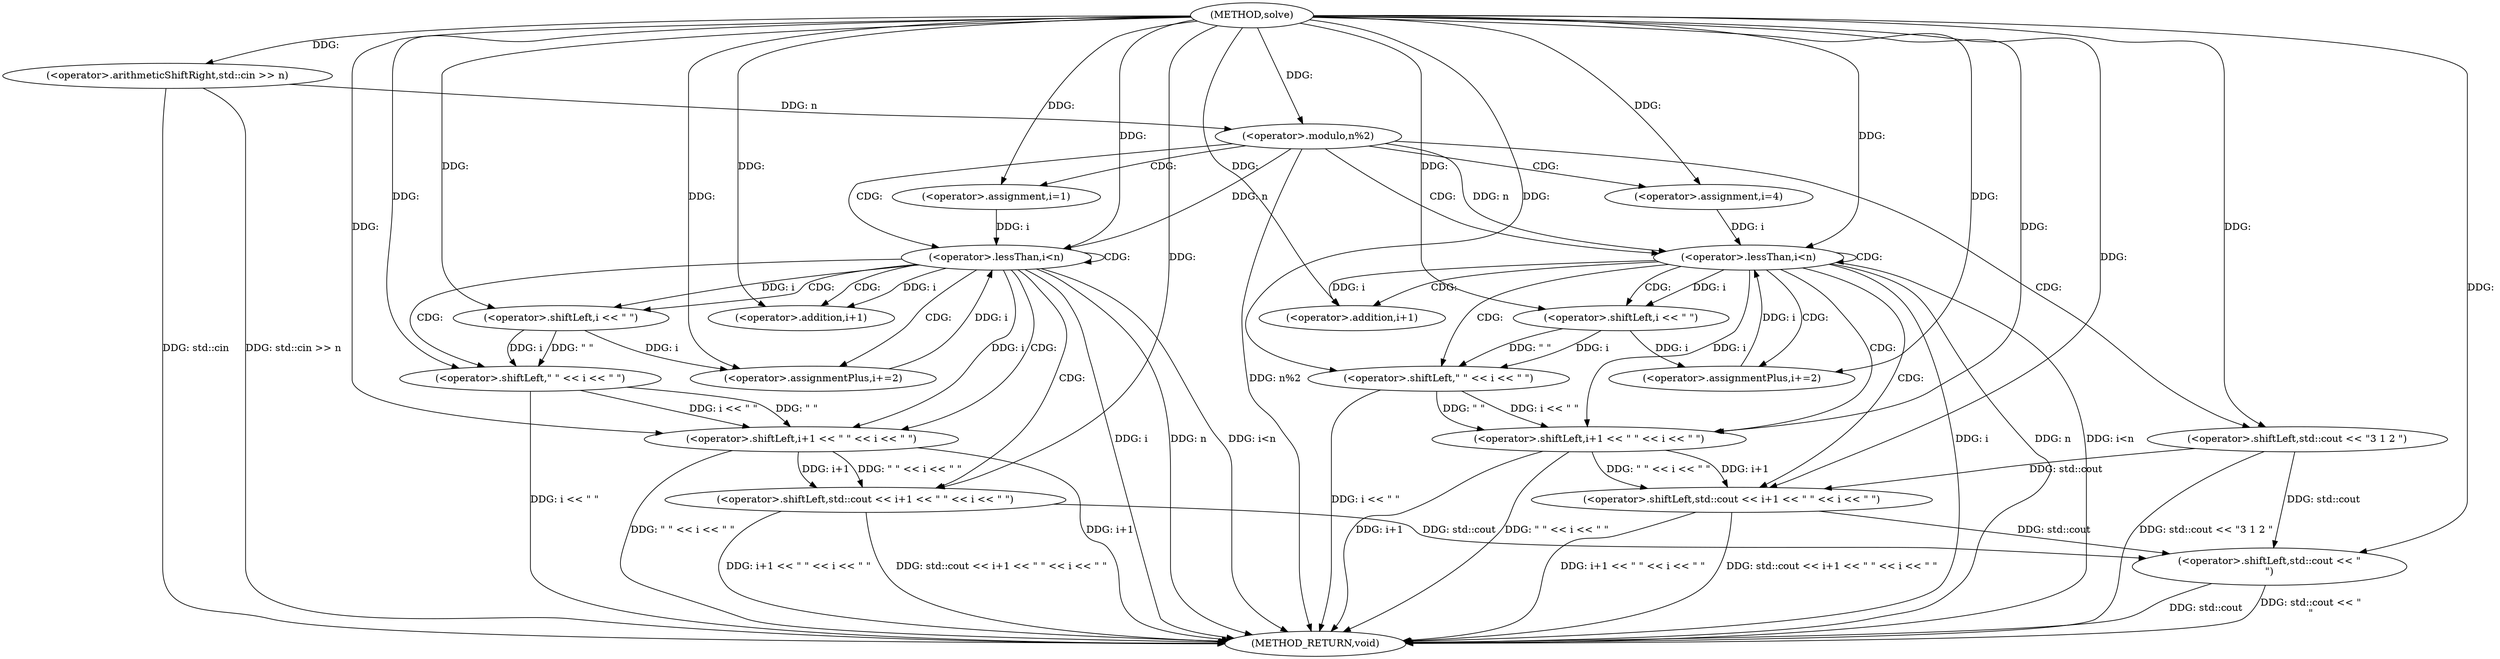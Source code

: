 digraph "solve" {  
"1000101" [label = "(METHOD,solve)" ]
"1000166" [label = "(METHOD_RETURN,void)" ]
"1000104" [label = "(<operator>.arithmeticShiftRight,std::cin >> n)" ]
"1000163" [label = "(<operator>.shiftLeft,std::cout << \"\n\")" ]
"1000108" [label = "(<operator>.modulo,n%2)" ]
"1000112" [label = "(<operator>.shiftLeft,std::cout << \"3 1 2 \")" ]
"1000117" [label = "(<operator>.assignment,i=4)" ]
"1000120" [label = "(<operator>.lessThan,i<n)" ]
"1000123" [label = "(<operator>.assignmentPlus,i+=2)" ]
"1000127" [label = "(<operator>.shiftLeft,std::cout << i+1 << \" \" << i << \" \")" ]
"1000142" [label = "(<operator>.assignment,i=1)" ]
"1000145" [label = "(<operator>.lessThan,i<n)" ]
"1000148" [label = "(<operator>.assignmentPlus,i+=2)" ]
"1000152" [label = "(<operator>.shiftLeft,std::cout << i+1 << \" \" << i << \" \")" ]
"1000129" [label = "(<operator>.shiftLeft,i+1 << \" \" << i << \" \")" ]
"1000130" [label = "(<operator>.addition,i+1)" ]
"1000133" [label = "(<operator>.shiftLeft,\" \" << i << \" \")" ]
"1000154" [label = "(<operator>.shiftLeft,i+1 << \" \" << i << \" \")" ]
"1000135" [label = "(<operator>.shiftLeft,i << \" \")" ]
"1000155" [label = "(<operator>.addition,i+1)" ]
"1000158" [label = "(<operator>.shiftLeft,\" \" << i << \" \")" ]
"1000160" [label = "(<operator>.shiftLeft,i << \" \")" ]
  "1000104" -> "1000166"  [ label = "DDG: std::cin >> n"] 
  "1000108" -> "1000166"  [ label = "DDG: n%2"] 
  "1000145" -> "1000166"  [ label = "DDG: i"] 
  "1000145" -> "1000166"  [ label = "DDG: n"] 
  "1000145" -> "1000166"  [ label = "DDG: i<n"] 
  "1000154" -> "1000166"  [ label = "DDG: i+1"] 
  "1000158" -> "1000166"  [ label = "DDG: i << \" \""] 
  "1000154" -> "1000166"  [ label = "DDG: \" \" << i << \" \""] 
  "1000152" -> "1000166"  [ label = "DDG: i+1 << \" \" << i << \" \""] 
  "1000152" -> "1000166"  [ label = "DDG: std::cout << i+1 << \" \" << i << \" \""] 
  "1000112" -> "1000166"  [ label = "DDG: std::cout << \"3 1 2 \""] 
  "1000120" -> "1000166"  [ label = "DDG: i"] 
  "1000120" -> "1000166"  [ label = "DDG: n"] 
  "1000120" -> "1000166"  [ label = "DDG: i<n"] 
  "1000163" -> "1000166"  [ label = "DDG: std::cout"] 
  "1000163" -> "1000166"  [ label = "DDG: std::cout << \"\n\""] 
  "1000129" -> "1000166"  [ label = "DDG: i+1"] 
  "1000133" -> "1000166"  [ label = "DDG: i << \" \""] 
  "1000129" -> "1000166"  [ label = "DDG: \" \" << i << \" \""] 
  "1000127" -> "1000166"  [ label = "DDG: i+1 << \" \" << i << \" \""] 
  "1000127" -> "1000166"  [ label = "DDG: std::cout << i+1 << \" \" << i << \" \""] 
  "1000104" -> "1000166"  [ label = "DDG: std::cin"] 
  "1000101" -> "1000104"  [ label = "DDG: "] 
  "1000152" -> "1000163"  [ label = "DDG: std::cout"] 
  "1000112" -> "1000163"  [ label = "DDG: std::cout"] 
  "1000127" -> "1000163"  [ label = "DDG: std::cout"] 
  "1000101" -> "1000163"  [ label = "DDG: "] 
  "1000104" -> "1000108"  [ label = "DDG: n"] 
  "1000101" -> "1000108"  [ label = "DDG: "] 
  "1000101" -> "1000112"  [ label = "DDG: "] 
  "1000101" -> "1000117"  [ label = "DDG: "] 
  "1000101" -> "1000123"  [ label = "DDG: "] 
  "1000117" -> "1000120"  [ label = "DDG: i"] 
  "1000123" -> "1000120"  [ label = "DDG: i"] 
  "1000101" -> "1000120"  [ label = "DDG: "] 
  "1000108" -> "1000120"  [ label = "DDG: n"] 
  "1000135" -> "1000123"  [ label = "DDG: i"] 
  "1000101" -> "1000142"  [ label = "DDG: "] 
  "1000101" -> "1000148"  [ label = "DDG: "] 
  "1000112" -> "1000127"  [ label = "DDG: std::cout"] 
  "1000101" -> "1000127"  [ label = "DDG: "] 
  "1000129" -> "1000127"  [ label = "DDG: \" \" << i << \" \""] 
  "1000129" -> "1000127"  [ label = "DDG: i+1"] 
  "1000142" -> "1000145"  [ label = "DDG: i"] 
  "1000148" -> "1000145"  [ label = "DDG: i"] 
  "1000101" -> "1000145"  [ label = "DDG: "] 
  "1000108" -> "1000145"  [ label = "DDG: n"] 
  "1000160" -> "1000148"  [ label = "DDG: i"] 
  "1000101" -> "1000129"  [ label = "DDG: "] 
  "1000120" -> "1000129"  [ label = "DDG: i"] 
  "1000133" -> "1000129"  [ label = "DDG: i << \" \""] 
  "1000133" -> "1000129"  [ label = "DDG: \" \""] 
  "1000101" -> "1000152"  [ label = "DDG: "] 
  "1000154" -> "1000152"  [ label = "DDG: i+1"] 
  "1000154" -> "1000152"  [ label = "DDG: \" \" << i << \" \""] 
  "1000120" -> "1000130"  [ label = "DDG: i"] 
  "1000101" -> "1000130"  [ label = "DDG: "] 
  "1000101" -> "1000133"  [ label = "DDG: "] 
  "1000135" -> "1000133"  [ label = "DDG: \" \""] 
  "1000135" -> "1000133"  [ label = "DDG: i"] 
  "1000145" -> "1000154"  [ label = "DDG: i"] 
  "1000101" -> "1000154"  [ label = "DDG: "] 
  "1000158" -> "1000154"  [ label = "DDG: i << \" \""] 
  "1000158" -> "1000154"  [ label = "DDG: \" \""] 
  "1000101" -> "1000135"  [ label = "DDG: "] 
  "1000120" -> "1000135"  [ label = "DDG: i"] 
  "1000145" -> "1000155"  [ label = "DDG: i"] 
  "1000101" -> "1000155"  [ label = "DDG: "] 
  "1000101" -> "1000158"  [ label = "DDG: "] 
  "1000160" -> "1000158"  [ label = "DDG: \" \""] 
  "1000160" -> "1000158"  [ label = "DDG: i"] 
  "1000101" -> "1000160"  [ label = "DDG: "] 
  "1000145" -> "1000160"  [ label = "DDG: i"] 
  "1000108" -> "1000112"  [ label = "CDG: "] 
  "1000108" -> "1000120"  [ label = "CDG: "] 
  "1000108" -> "1000117"  [ label = "CDG: "] 
  "1000108" -> "1000142"  [ label = "CDG: "] 
  "1000108" -> "1000145"  [ label = "CDG: "] 
  "1000120" -> "1000120"  [ label = "CDG: "] 
  "1000120" -> "1000127"  [ label = "CDG: "] 
  "1000120" -> "1000129"  [ label = "CDG: "] 
  "1000120" -> "1000123"  [ label = "CDG: "] 
  "1000120" -> "1000130"  [ label = "CDG: "] 
  "1000120" -> "1000135"  [ label = "CDG: "] 
  "1000120" -> "1000133"  [ label = "CDG: "] 
  "1000145" -> "1000158"  [ label = "CDG: "] 
  "1000145" -> "1000155"  [ label = "CDG: "] 
  "1000145" -> "1000154"  [ label = "CDG: "] 
  "1000145" -> "1000145"  [ label = "CDG: "] 
  "1000145" -> "1000160"  [ label = "CDG: "] 
  "1000145" -> "1000152"  [ label = "CDG: "] 
  "1000145" -> "1000148"  [ label = "CDG: "] 
}
